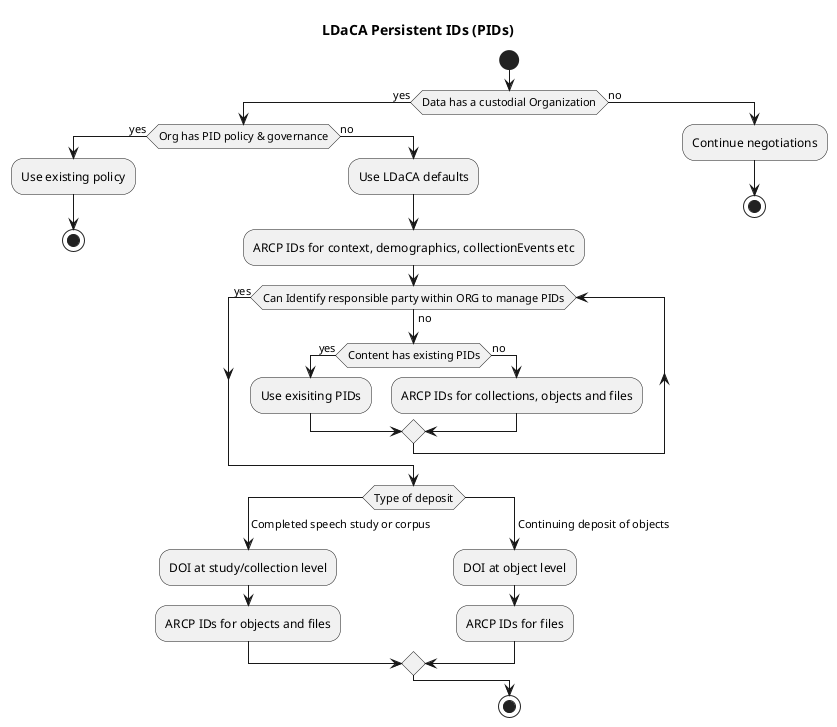 
@startuml
title: LDaCA Persistent IDs (PIDs)

start

if (Data has a custodial Organization) then (yes)
 
  if (Org has PID policy & governance) then (yes)
         :Use existing policy;
         stop
  else (no)
      :Use LDaCA defaults;
      :ARCP IDs for context, demographics, collectionEvents etc;
      while (Can Identify responsible party within ORG to manage PIDs) is (no)
            if (Content has existing PIDs) then (yes)
                :Use exisiting PIDs;
            else (no)
               :ARCP IDs for collections, objects and files;
            endif
       endwhile (yes)
       switch (Type of deposit)
            case ( Completed speech study or corpus )
               :DOI at study/collection level;
               :ARCP IDs for objects and files;
            case ( Continuing deposit of objects ) 
               :DOI at object level;
               :ARCP IDs for files;
         endswitch
       
   

  endif
else (no)
   :Continue negotiations;
   stop
endif


     
 



stop
@enduml
